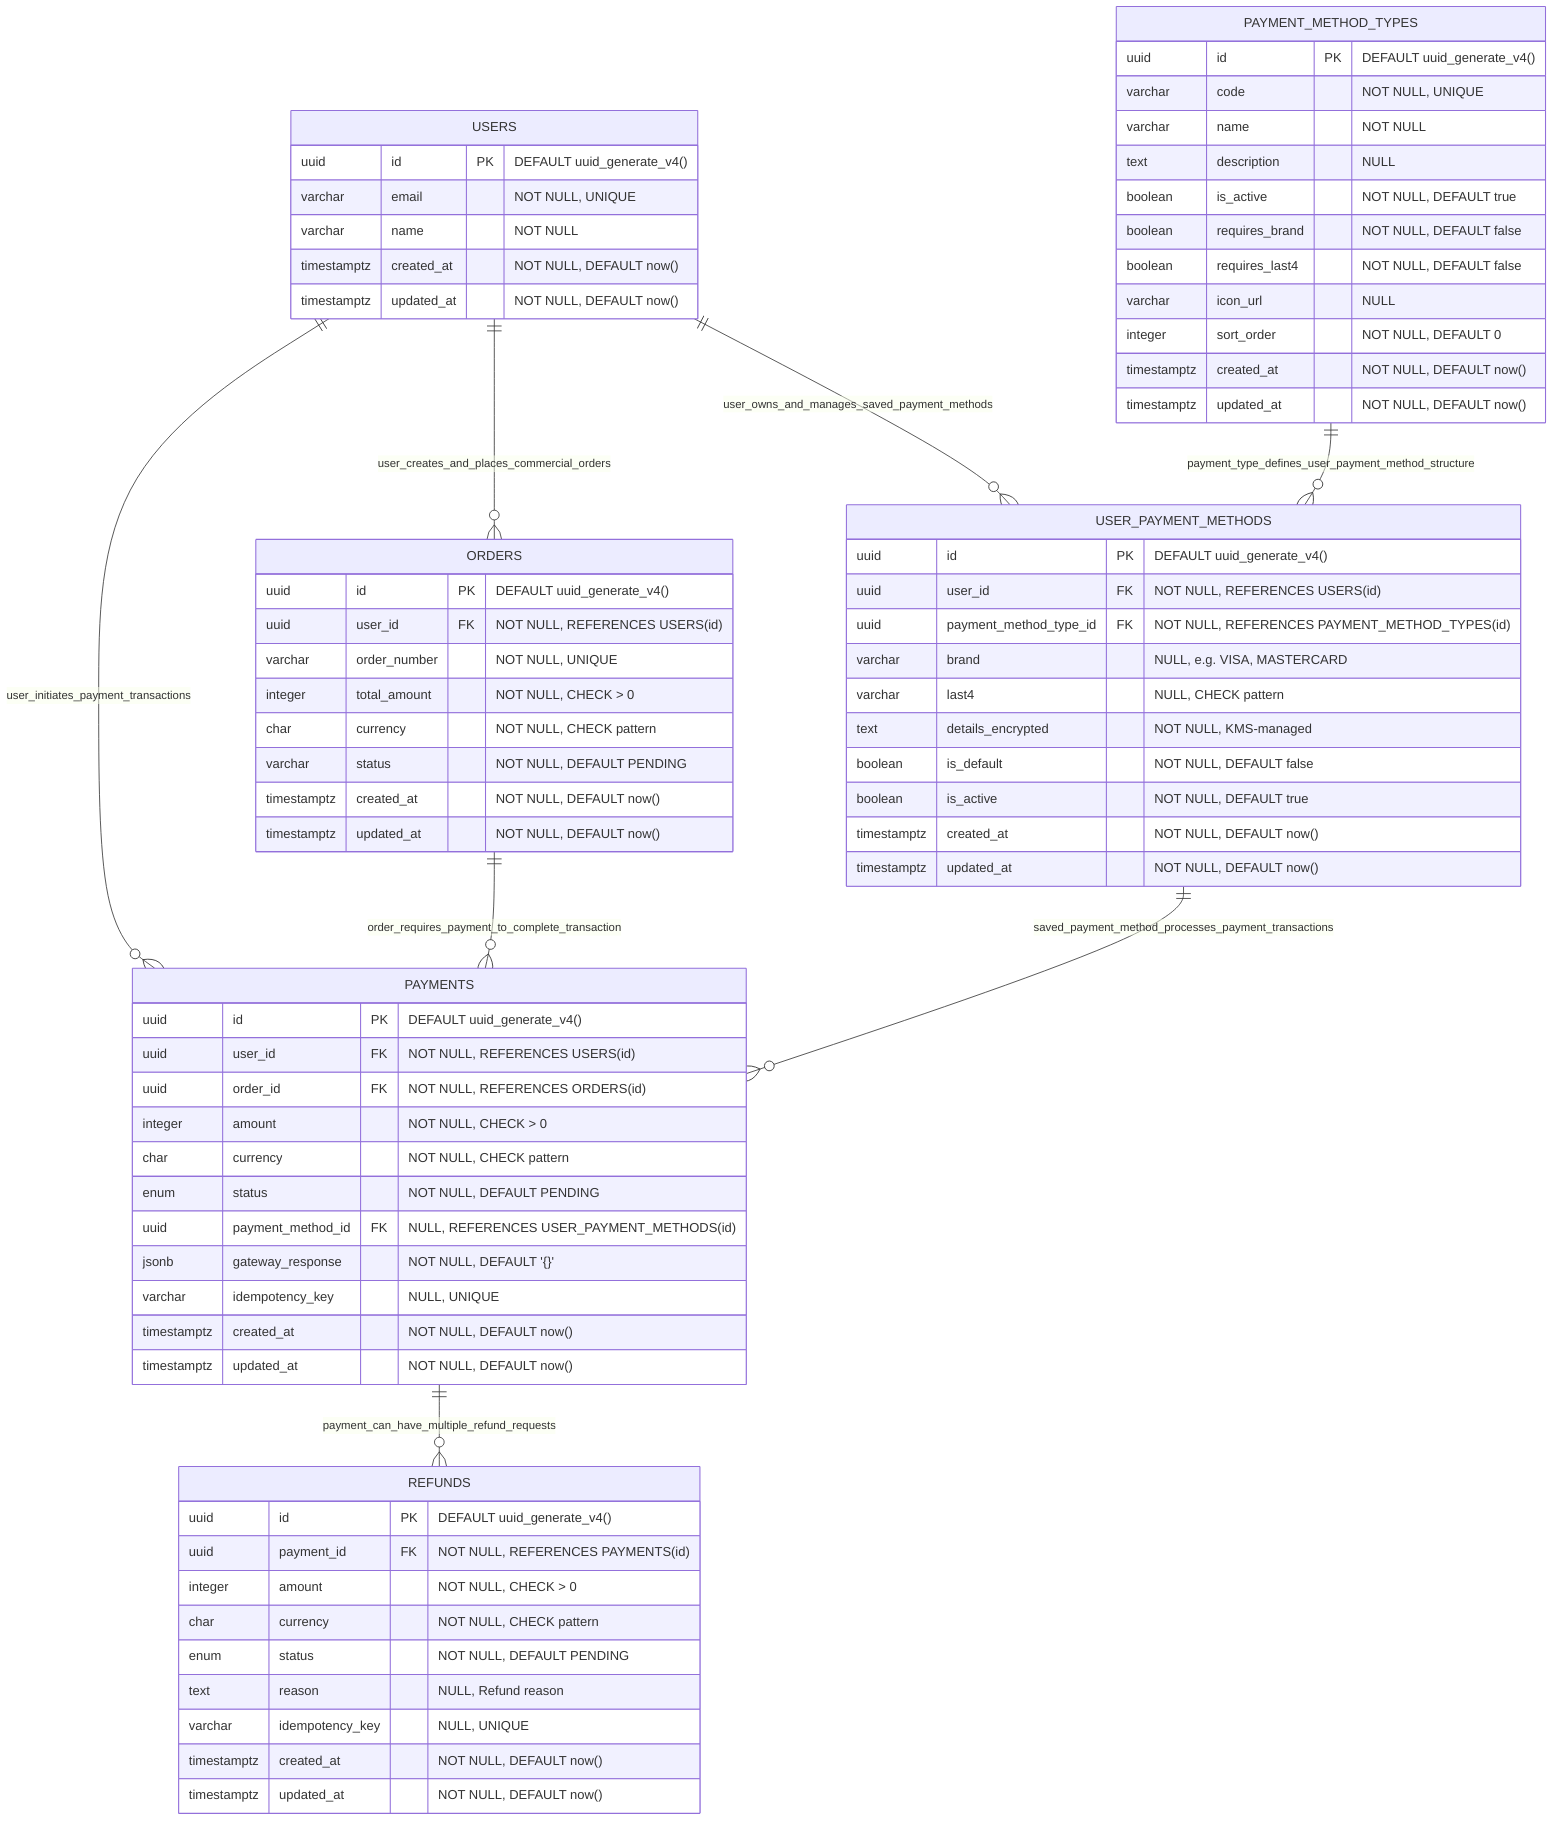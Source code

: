 erDiagram
    USERS {
        uuid id PK "DEFAULT uuid_generate_v4()"
        varchar email "NOT NULL, UNIQUE"
        varchar name "NOT NULL"
        timestamptz created_at "NOT NULL, DEFAULT now()"
        timestamptz updated_at "NOT NULL, DEFAULT now()"
    }

    PAYMENT_METHOD_TYPES {
        uuid id PK "DEFAULT uuid_generate_v4()"
        varchar code "NOT NULL, UNIQUE"
        varchar name "NOT NULL"
        text description "NULL"
        boolean is_active "NOT NULL, DEFAULT true"
        boolean requires_brand "NOT NULL, DEFAULT false"
        boolean requires_last4 "NOT NULL, DEFAULT false"
        varchar icon_url "NULL"
        integer sort_order "NOT NULL, DEFAULT 0"
        timestamptz created_at "NOT NULL, DEFAULT now()"
        timestamptz updated_at "NOT NULL, DEFAULT now()"
    }

    USER_PAYMENT_METHODS {
        uuid id PK "DEFAULT uuid_generate_v4()"
        uuid user_id FK "NOT NULL, REFERENCES USERS(id)"
        uuid payment_method_type_id FK "NOT NULL, REFERENCES PAYMENT_METHOD_TYPES(id)"
        varchar brand "NULL, e.g. VISA, MASTERCARD"
        varchar last4 "NULL, CHECK pattern"
        text details_encrypted "NOT NULL, KMS-managed"
        boolean is_default "NOT NULL, DEFAULT false"
        boolean is_active "NOT NULL, DEFAULT true"
        timestamptz created_at "NOT NULL, DEFAULT now()"
        timestamptz updated_at "NOT NULL, DEFAULT now()"
    }

    ORDERS {
        uuid id PK "DEFAULT uuid_generate_v4()"
        uuid user_id FK "NOT NULL, REFERENCES USERS(id)"
        varchar order_number "NOT NULL, UNIQUE"
        integer total_amount "NOT NULL, CHECK > 0"
        char currency "NOT NULL, CHECK pattern"
        varchar status "NOT NULL, DEFAULT PENDING"
        timestamptz created_at "NOT NULL, DEFAULT now()"
        timestamptz updated_at "NOT NULL, DEFAULT now()"
    }

    PAYMENTS {
        uuid id PK "DEFAULT uuid_generate_v4()"
        uuid user_id FK "NOT NULL, REFERENCES USERS(id)"
        uuid order_id FK "NOT NULL, REFERENCES ORDERS(id)"
        integer amount "NOT NULL, CHECK > 0"
        char currency "NOT NULL, CHECK pattern"
        enum status "NOT NULL, DEFAULT PENDING"
        uuid payment_method_id FK "NULL, REFERENCES USER_PAYMENT_METHODS(id)"
        jsonb gateway_response "NOT NULL, DEFAULT '{}'"
        varchar idempotency_key "NULL, UNIQUE"
        timestamptz created_at "NOT NULL, DEFAULT now()"
        timestamptz updated_at "NOT NULL, DEFAULT now()"
    }

    REFUNDS {
        uuid id PK "DEFAULT uuid_generate_v4()"
        uuid payment_id FK "NOT NULL, REFERENCES PAYMENTS(id)"
        integer amount "NOT NULL, CHECK > 0"
        char currency "NOT NULL, CHECK pattern"
        enum status "NOT NULL, DEFAULT PENDING"
        text reason "NULL, Refund reason"
        varchar idempotency_key "NULL, UNIQUE"
        timestamptz created_at "NOT NULL, DEFAULT now()"
        timestamptz updated_at "NOT NULL, DEFAULT now()"
    }

    USERS ||--o{ USER_PAYMENT_METHODS : "user_owns_and_manages_saved_payment_methods"
    USERS ||--o{ ORDERS : "user_creates_and_places_commercial_orders"
    USERS ||--o{ PAYMENTS : "user_initiates_payment_transactions"
    PAYMENT_METHOD_TYPES ||--o{ USER_PAYMENT_METHODS : "payment_type_defines_user_payment_method_structure"
    ORDERS ||--o{ PAYMENTS : "order_requires_payment_to_complete_transaction"
    USER_PAYMENT_METHODS ||--o{ PAYMENTS : "saved_payment_method_processes_payment_transactions"
    PAYMENTS ||--o{ REFUNDS : "payment_can_have_multiple_refund_requests"